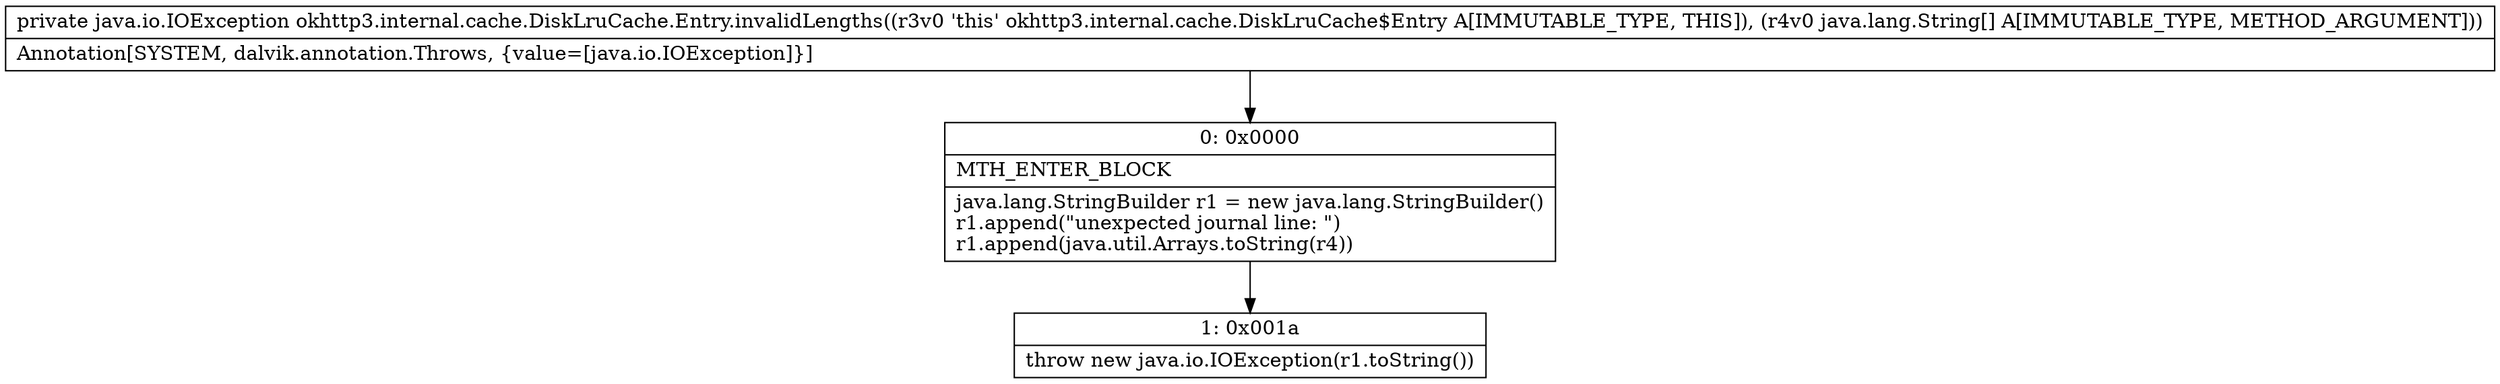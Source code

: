 digraph "CFG forokhttp3.internal.cache.DiskLruCache.Entry.invalidLengths([Ljava\/lang\/String;)Ljava\/io\/IOException;" {
Node_0 [shape=record,label="{0\:\ 0x0000|MTH_ENTER_BLOCK\l|java.lang.StringBuilder r1 = new java.lang.StringBuilder()\lr1.append(\"unexpected journal line: \")\lr1.append(java.util.Arrays.toString(r4))\l}"];
Node_1 [shape=record,label="{1\:\ 0x001a|throw new java.io.IOException(r1.toString())\l}"];
MethodNode[shape=record,label="{private java.io.IOException okhttp3.internal.cache.DiskLruCache.Entry.invalidLengths((r3v0 'this' okhttp3.internal.cache.DiskLruCache$Entry A[IMMUTABLE_TYPE, THIS]), (r4v0 java.lang.String[] A[IMMUTABLE_TYPE, METHOD_ARGUMENT]))  | Annotation[SYSTEM, dalvik.annotation.Throws, \{value=[java.io.IOException]\}]\l}"];
MethodNode -> Node_0;
Node_0 -> Node_1;
}

